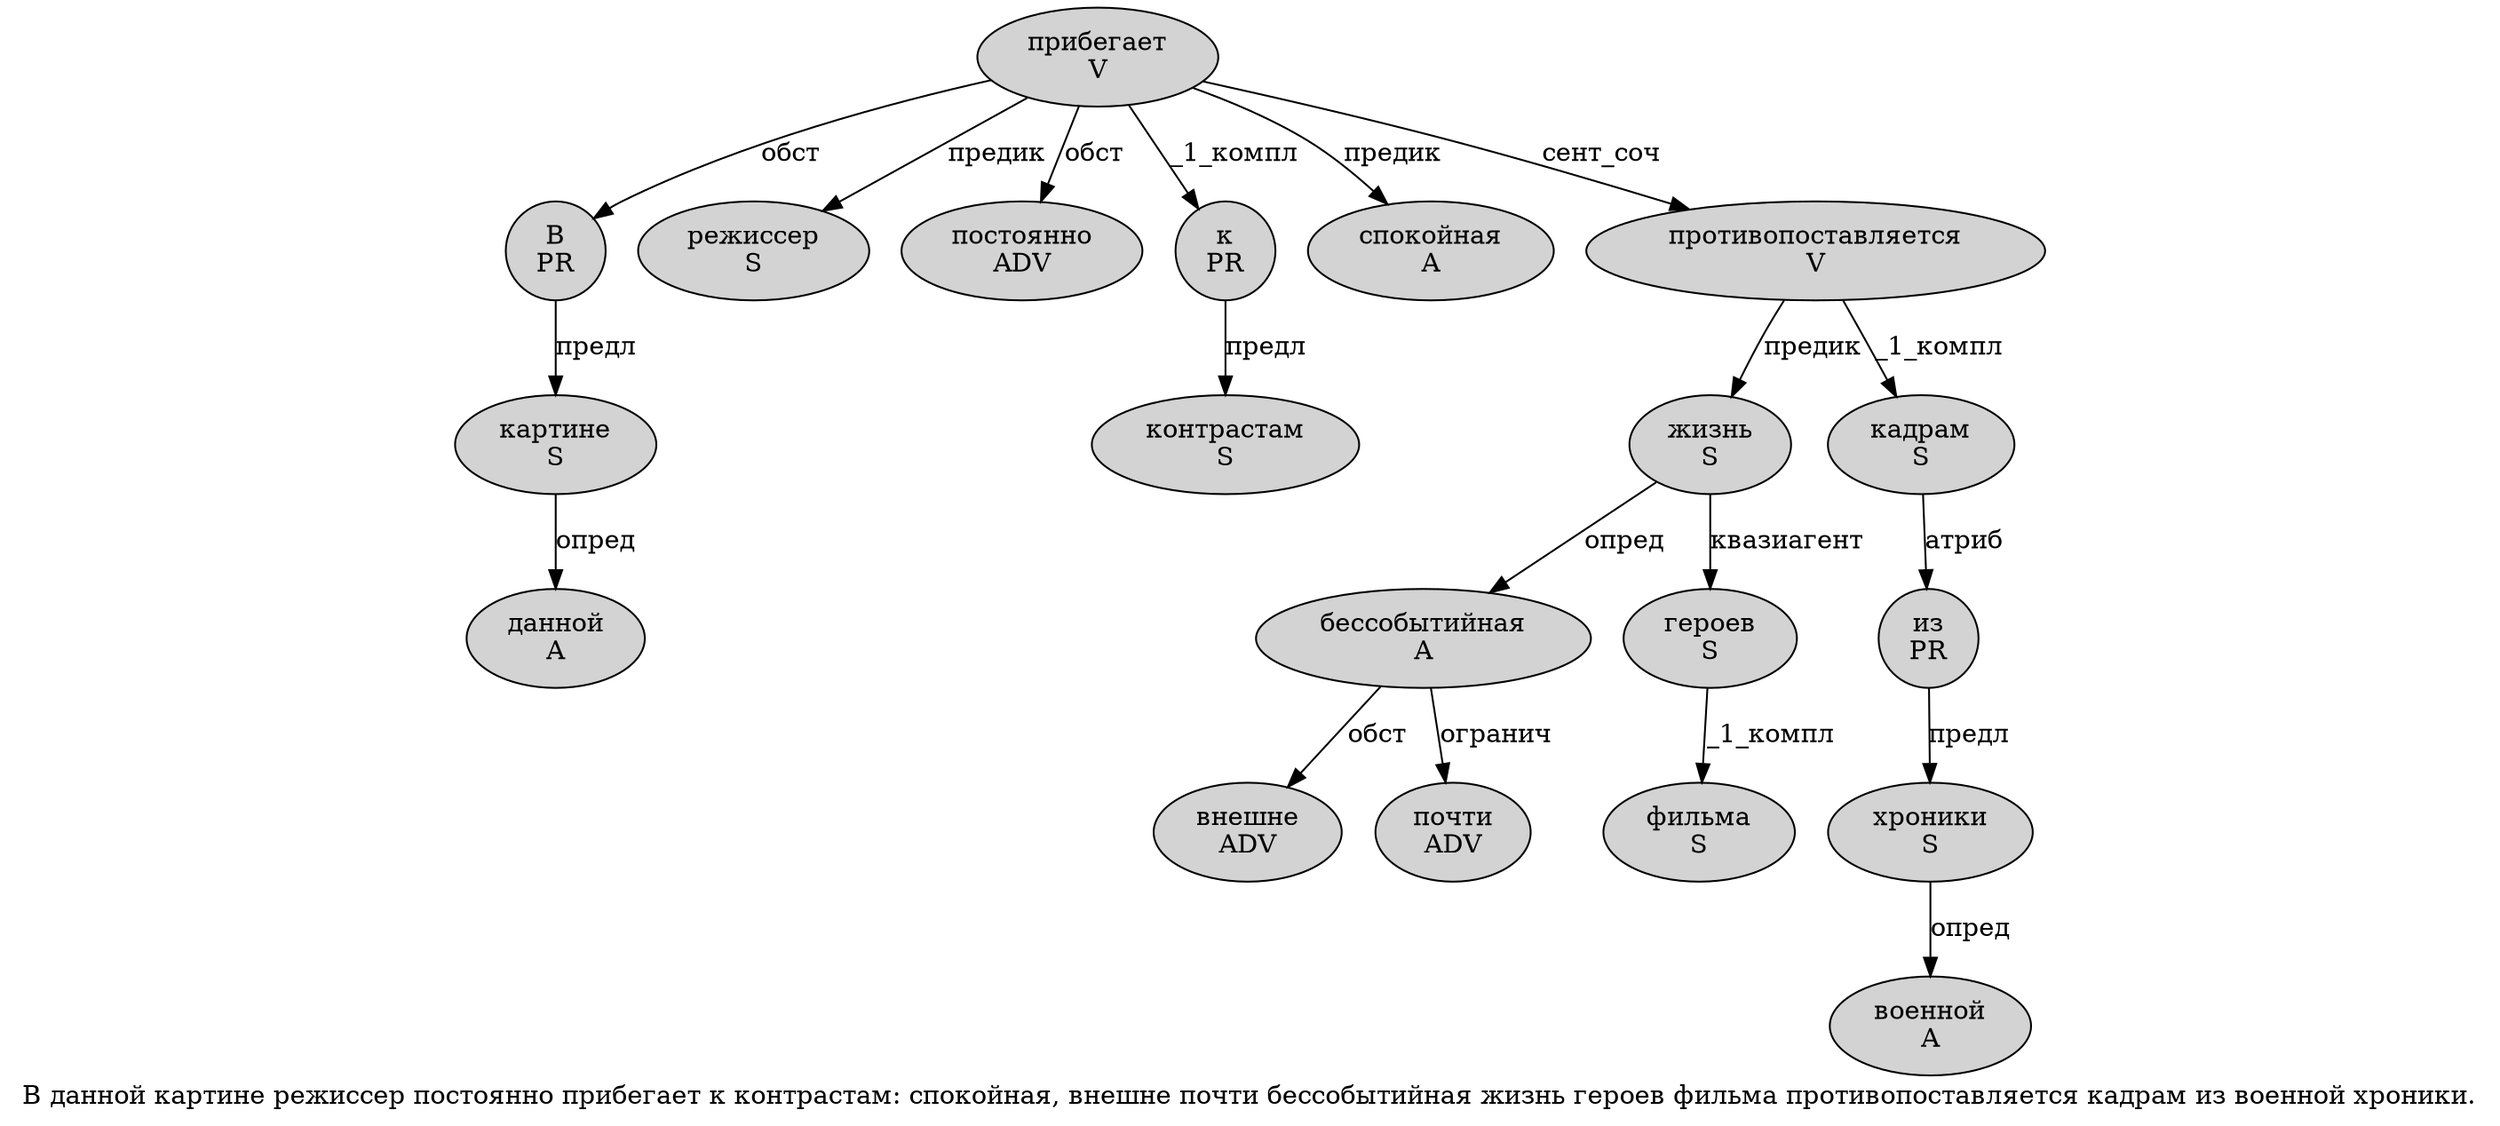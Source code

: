 digraph SENTENCE_2043 {
	graph [label="В данной картине режиссер постоянно прибегает к контрастам: спокойная, внешне почти бессобытийная жизнь героев фильма противопоставляется кадрам из военной хроники."]
	node [style=filled]
		0 [label="В
PR" color="" fillcolor=lightgray penwidth=1 shape=ellipse]
		1 [label="данной
A" color="" fillcolor=lightgray penwidth=1 shape=ellipse]
		2 [label="картине
S" color="" fillcolor=lightgray penwidth=1 shape=ellipse]
		3 [label="режиссер
S" color="" fillcolor=lightgray penwidth=1 shape=ellipse]
		4 [label="постоянно
ADV" color="" fillcolor=lightgray penwidth=1 shape=ellipse]
		5 [label="прибегает
V" color="" fillcolor=lightgray penwidth=1 shape=ellipse]
		6 [label="к
PR" color="" fillcolor=lightgray penwidth=1 shape=ellipse]
		7 [label="контрастам
S" color="" fillcolor=lightgray penwidth=1 shape=ellipse]
		9 [label="спокойная
A" color="" fillcolor=lightgray penwidth=1 shape=ellipse]
		11 [label="внешне
ADV" color="" fillcolor=lightgray penwidth=1 shape=ellipse]
		12 [label="почти
ADV" color="" fillcolor=lightgray penwidth=1 shape=ellipse]
		13 [label="бессобытийная
A" color="" fillcolor=lightgray penwidth=1 shape=ellipse]
		14 [label="жизнь
S" color="" fillcolor=lightgray penwidth=1 shape=ellipse]
		15 [label="героев
S" color="" fillcolor=lightgray penwidth=1 shape=ellipse]
		16 [label="фильма
S" color="" fillcolor=lightgray penwidth=1 shape=ellipse]
		17 [label="противопоставляется
V" color="" fillcolor=lightgray penwidth=1 shape=ellipse]
		18 [label="кадрам
S" color="" fillcolor=lightgray penwidth=1 shape=ellipse]
		19 [label="из
PR" color="" fillcolor=lightgray penwidth=1 shape=ellipse]
		20 [label="военной
A" color="" fillcolor=lightgray penwidth=1 shape=ellipse]
		21 [label="хроники
S" color="" fillcolor=lightgray penwidth=1 shape=ellipse]
			21 -> 20 [label="опред"]
			6 -> 7 [label="предл"]
			5 -> 0 [label="обст"]
			5 -> 3 [label="предик"]
			5 -> 4 [label="обст"]
			5 -> 6 [label="_1_компл"]
			5 -> 9 [label="предик"]
			5 -> 17 [label="сент_соч"]
			2 -> 1 [label="опред"]
			14 -> 13 [label="опред"]
			14 -> 15 [label="квазиагент"]
			17 -> 14 [label="предик"]
			17 -> 18 [label="_1_компл"]
			18 -> 19 [label="атриб"]
			0 -> 2 [label="предл"]
			13 -> 11 [label="обст"]
			13 -> 12 [label="огранич"]
			19 -> 21 [label="предл"]
			15 -> 16 [label="_1_компл"]
}